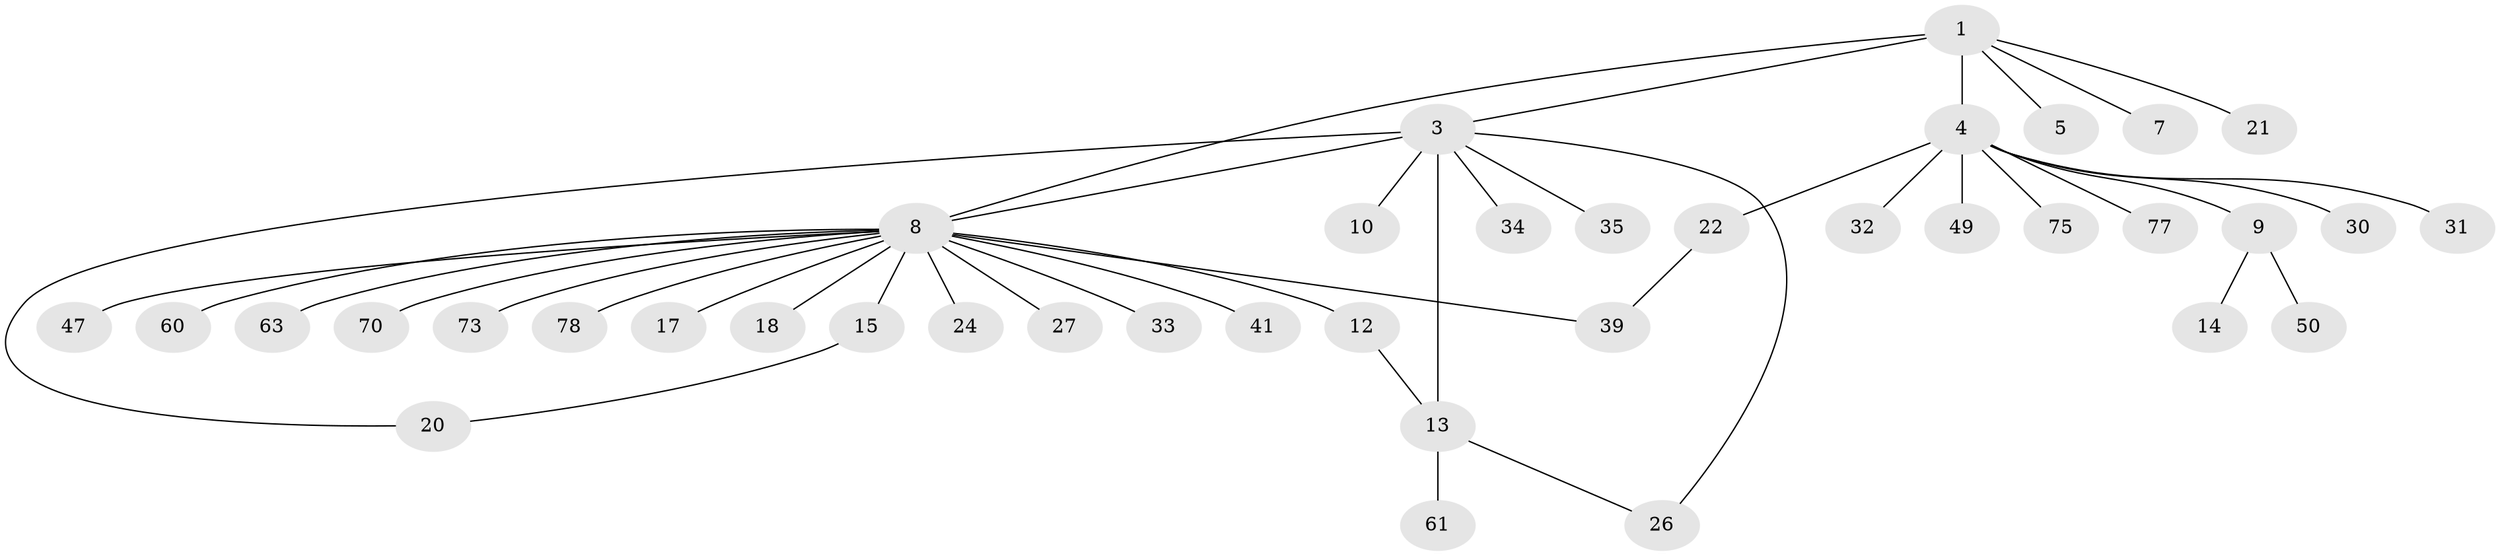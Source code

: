 // original degree distribution, {7: 0.01282051282051282, 13: 0.01282051282051282, 12: 0.01282051282051282, 10: 0.01282051282051282, 1: 0.6025641025641025, 2: 0.21794871794871795, 18: 0.01282051282051282, 3: 0.08974358974358974, 4: 0.02564102564102564}
// Generated by graph-tools (version 1.1) at 2025/14/03/09/25 04:14:38]
// undirected, 39 vertices, 43 edges
graph export_dot {
graph [start="1"]
  node [color=gray90,style=filled];
  1 [super="+2+53+67+57+74"];
  3 [super="+28+23+11"];
  4;
  5;
  7;
  8;
  9;
  10;
  12;
  13 [super="+19"];
  14 [super="+38"];
  15 [super="+71"];
  17 [super="+44"];
  18;
  20 [super="+43"];
  21;
  22;
  24 [super="+29+59"];
  26 [super="+40+64"];
  27;
  30;
  31 [super="+58"];
  32 [super="+46"];
  33;
  34;
  35;
  39 [super="+68"];
  41;
  47 [super="+48+76"];
  49;
  50;
  60;
  61;
  63;
  70;
  73;
  75;
  77;
  78;
  1 -- 5;
  1 -- 21;
  1 -- 3;
  1 -- 4 [weight=2];
  1 -- 7;
  1 -- 8 [weight=2];
  3 -- 8;
  3 -- 10;
  3 -- 13 [weight=2];
  3 -- 20;
  3 -- 26;
  3 -- 34;
  3 -- 35;
  4 -- 9;
  4 -- 22;
  4 -- 30;
  4 -- 31;
  4 -- 32;
  4 -- 49;
  4 -- 75;
  4 -- 77;
  8 -- 12;
  8 -- 15;
  8 -- 17;
  8 -- 18;
  8 -- 24;
  8 -- 27;
  8 -- 33;
  8 -- 39;
  8 -- 41;
  8 -- 47;
  8 -- 60;
  8 -- 63;
  8 -- 70;
  8 -- 73;
  8 -- 78;
  9 -- 14;
  9 -- 50;
  12 -- 13;
  13 -- 61;
  13 -- 26;
  15 -- 20;
  22 -- 39;
}

